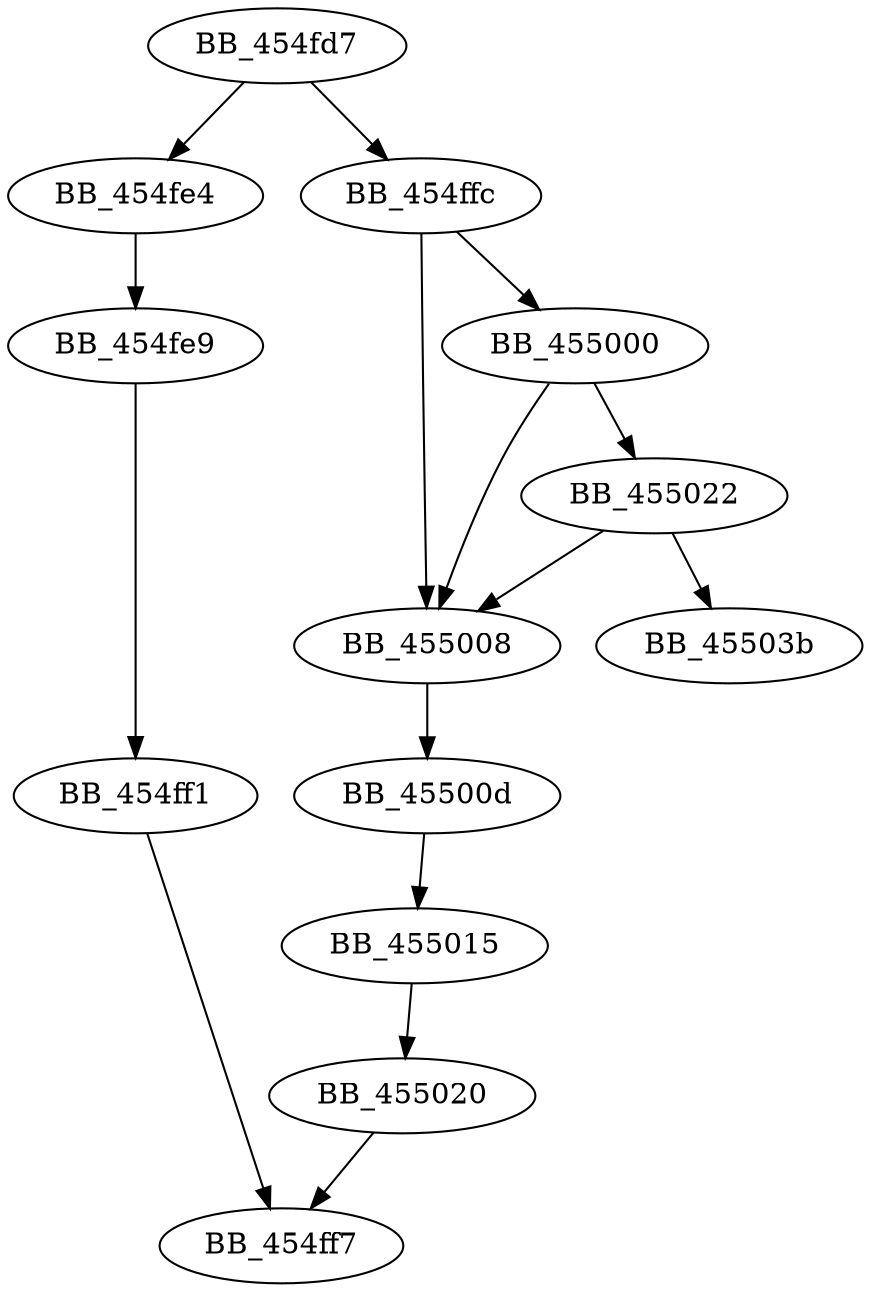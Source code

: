 DiGraph sub_454FD7{
BB_454fd7->BB_454fe4
BB_454fd7->BB_454ffc
BB_454fe4->BB_454fe9
BB_454fe9->BB_454ff1
BB_454ff1->BB_454ff7
BB_454ffc->BB_455000
BB_454ffc->BB_455008
BB_455000->BB_455008
BB_455000->BB_455022
BB_455008->BB_45500d
BB_45500d->BB_455015
BB_455015->BB_455020
BB_455020->BB_454ff7
BB_455022->BB_455008
BB_455022->BB_45503b
}

